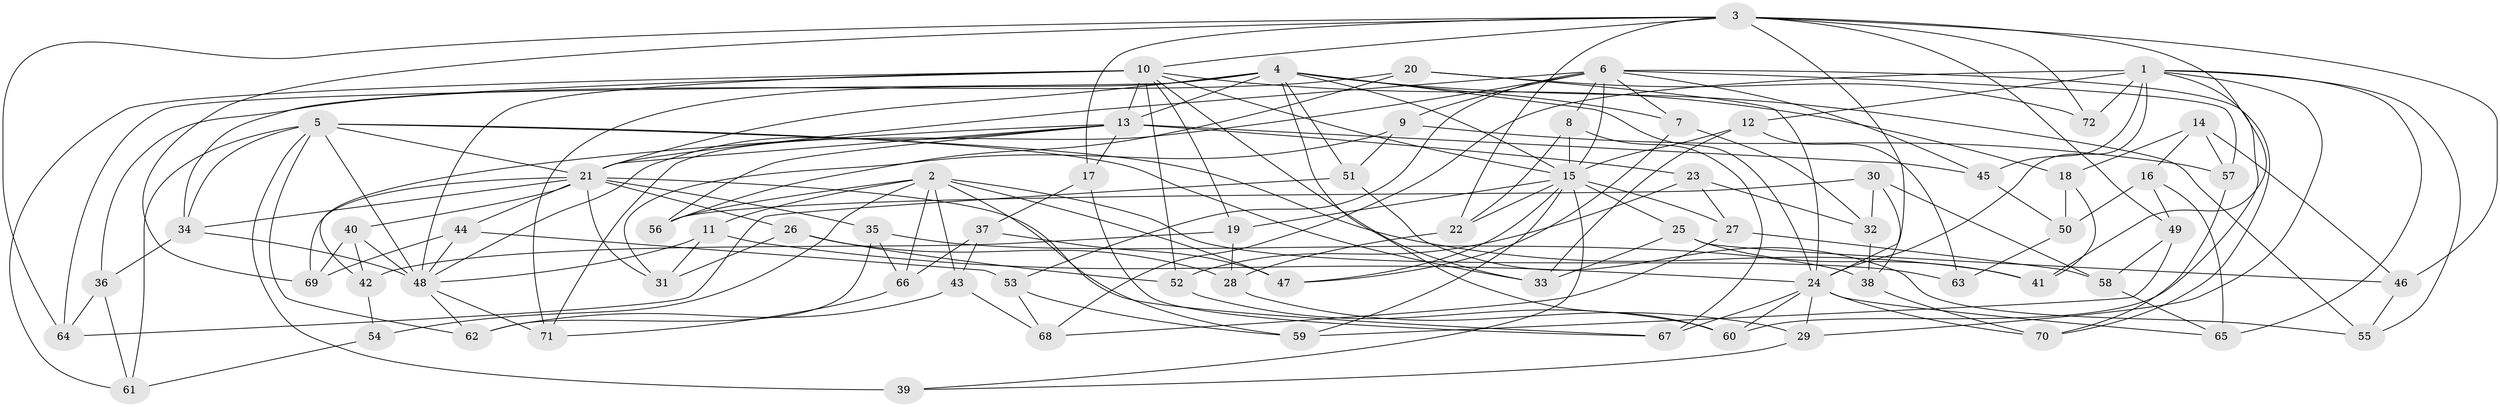 // original degree distribution, {4: 1.0}
// Generated by graph-tools (version 1.1) at 2025/54/03/04/25 22:54:00]
// undirected, 72 vertices, 177 edges
graph export_dot {
  node [color=gray90,style=filled];
  1;
  2;
  3;
  4;
  5;
  6;
  7;
  8;
  9;
  10;
  11;
  12;
  13;
  14;
  15;
  16;
  17;
  18;
  19;
  20;
  21;
  22;
  23;
  24;
  25;
  26;
  27;
  28;
  29;
  30;
  31;
  32;
  33;
  34;
  35;
  36;
  37;
  38;
  39;
  40;
  41;
  42;
  43;
  44;
  45;
  46;
  47;
  48;
  49;
  50;
  51;
  52;
  53;
  54;
  55;
  56;
  57;
  58;
  59;
  60;
  61;
  62;
  63;
  64;
  65;
  66;
  67;
  68;
  69;
  70;
  71;
  72;
  1 -- 12 [weight=1.0];
  1 -- 24 [weight=1.0];
  1 -- 29 [weight=1.0];
  1 -- 45 [weight=1.0];
  1 -- 55 [weight=1.0];
  1 -- 60 [weight=1.0];
  1 -- 65 [weight=1.0];
  1 -- 68 [weight=1.0];
  1 -- 72 [weight=2.0];
  2 -- 11 [weight=1.0];
  2 -- 43 [weight=1.0];
  2 -- 47 [weight=1.0];
  2 -- 54 [weight=2.0];
  2 -- 56 [weight=1.0];
  2 -- 59 [weight=1.0];
  2 -- 63 [weight=2.0];
  2 -- 66 [weight=1.0];
  3 -- 10 [weight=1.0];
  3 -- 17 [weight=1.0];
  3 -- 22 [weight=1.0];
  3 -- 24 [weight=1.0];
  3 -- 41 [weight=1.0];
  3 -- 46 [weight=1.0];
  3 -- 49 [weight=1.0];
  3 -- 64 [weight=1.0];
  3 -- 69 [weight=1.0];
  3 -- 72 [weight=1.0];
  4 -- 7 [weight=1.0];
  4 -- 13 [weight=1.0];
  4 -- 15 [weight=1.0];
  4 -- 21 [weight=1.0];
  4 -- 24 [weight=1.0];
  4 -- 51 [weight=1.0];
  4 -- 55 [weight=1.0];
  4 -- 60 [weight=1.0];
  4 -- 64 [weight=1.0];
  4 -- 71 [weight=1.0];
  5 -- 21 [weight=1.0];
  5 -- 33 [weight=1.0];
  5 -- 34 [weight=2.0];
  5 -- 39 [weight=2.0];
  5 -- 41 [weight=1.0];
  5 -- 48 [weight=3.0];
  5 -- 61 [weight=1.0];
  5 -- 62 [weight=1.0];
  6 -- 7 [weight=1.0];
  6 -- 8 [weight=1.0];
  6 -- 9 [weight=1.0];
  6 -- 15 [weight=1.0];
  6 -- 21 [weight=1.0];
  6 -- 45 [weight=1.0];
  6 -- 53 [weight=1.0];
  6 -- 57 [weight=1.0];
  6 -- 70 [weight=1.0];
  6 -- 71 [weight=1.0];
  7 -- 32 [weight=1.0];
  7 -- 47 [weight=1.0];
  8 -- 15 [weight=1.0];
  8 -- 22 [weight=1.0];
  8 -- 67 [weight=1.0];
  9 -- 31 [weight=1.0];
  9 -- 51 [weight=1.0];
  9 -- 57 [weight=1.0];
  10 -- 13 [weight=2.0];
  10 -- 15 [weight=1.0];
  10 -- 18 [weight=1.0];
  10 -- 19 [weight=1.0];
  10 -- 33 [weight=1.0];
  10 -- 34 [weight=1.0];
  10 -- 48 [weight=2.0];
  10 -- 52 [weight=1.0];
  10 -- 61 [weight=1.0];
  11 -- 24 [weight=1.0];
  11 -- 31 [weight=1.0];
  11 -- 48 [weight=1.0];
  12 -- 15 [weight=1.0];
  12 -- 33 [weight=1.0];
  12 -- 63 [weight=1.0];
  13 -- 17 [weight=1.0];
  13 -- 21 [weight=1.0];
  13 -- 23 [weight=1.0];
  13 -- 42 [weight=1.0];
  13 -- 45 [weight=1.0];
  13 -- 48 [weight=1.0];
  13 -- 56 [weight=1.0];
  14 -- 16 [weight=1.0];
  14 -- 18 [weight=1.0];
  14 -- 46 [weight=1.0];
  14 -- 57 [weight=1.0];
  15 -- 19 [weight=1.0];
  15 -- 22 [weight=1.0];
  15 -- 25 [weight=1.0];
  15 -- 27 [weight=1.0];
  15 -- 39 [weight=1.0];
  15 -- 47 [weight=1.0];
  15 -- 59 [weight=1.0];
  16 -- 49 [weight=1.0];
  16 -- 50 [weight=1.0];
  16 -- 65 [weight=1.0];
  17 -- 37 [weight=1.0];
  17 -- 67 [weight=1.0];
  18 -- 41 [weight=1.0];
  18 -- 50 [weight=1.0];
  19 -- 28 [weight=1.0];
  19 -- 42 [weight=1.0];
  20 -- 24 [weight=1.0];
  20 -- 36 [weight=1.0];
  20 -- 56 [weight=1.0];
  20 -- 72 [weight=1.0];
  21 -- 26 [weight=1.0];
  21 -- 31 [weight=1.0];
  21 -- 34 [weight=1.0];
  21 -- 35 [weight=1.0];
  21 -- 40 [weight=1.0];
  21 -- 44 [weight=1.0];
  21 -- 67 [weight=1.0];
  21 -- 69 [weight=1.0];
  22 -- 28 [weight=1.0];
  23 -- 27 [weight=1.0];
  23 -- 32 [weight=1.0];
  23 -- 52 [weight=1.0];
  24 -- 29 [weight=1.0];
  24 -- 60 [weight=1.0];
  24 -- 65 [weight=1.0];
  24 -- 67 [weight=1.0];
  24 -- 70 [weight=1.0];
  25 -- 33 [weight=1.0];
  25 -- 41 [weight=1.0];
  25 -- 46 [weight=1.0];
  26 -- 28 [weight=1.0];
  26 -- 31 [weight=1.0];
  26 -- 52 [weight=1.0];
  27 -- 58 [weight=1.0];
  27 -- 68 [weight=1.0];
  28 -- 29 [weight=1.0];
  29 -- 39 [weight=1.0];
  30 -- 32 [weight=1.0];
  30 -- 38 [weight=1.0];
  30 -- 56 [weight=1.0];
  30 -- 58 [weight=1.0];
  32 -- 38 [weight=1.0];
  34 -- 36 [weight=1.0];
  34 -- 48 [weight=1.0];
  35 -- 38 [weight=1.0];
  35 -- 62 [weight=1.0];
  35 -- 66 [weight=1.0];
  36 -- 61 [weight=1.0];
  36 -- 64 [weight=1.0];
  37 -- 43 [weight=1.0];
  37 -- 47 [weight=1.0];
  37 -- 66 [weight=1.0];
  38 -- 70 [weight=1.0];
  40 -- 42 [weight=1.0];
  40 -- 48 [weight=1.0];
  40 -- 69 [weight=1.0];
  42 -- 54 [weight=1.0];
  43 -- 62 [weight=1.0];
  43 -- 68 [weight=1.0];
  44 -- 48 [weight=1.0];
  44 -- 53 [weight=1.0];
  44 -- 69 [weight=1.0];
  45 -- 50 [weight=1.0];
  46 -- 55 [weight=1.0];
  48 -- 62 [weight=1.0];
  48 -- 71 [weight=1.0];
  49 -- 58 [weight=1.0];
  49 -- 59 [weight=1.0];
  50 -- 63 [weight=1.0];
  51 -- 55 [weight=1.0];
  51 -- 64 [weight=1.0];
  52 -- 60 [weight=1.0];
  53 -- 59 [weight=1.0];
  53 -- 68 [weight=1.0];
  54 -- 61 [weight=1.0];
  57 -- 70 [weight=1.0];
  58 -- 65 [weight=1.0];
  66 -- 71 [weight=1.0];
}
